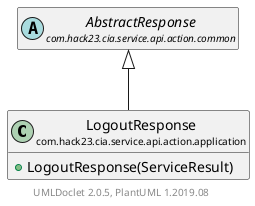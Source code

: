 @startuml
    set namespaceSeparator none
    hide empty fields
    hide empty methods

    class "<size:14>LogoutResponse\n<size:10>com.hack23.cia.service.api.action.application" as com.hack23.cia.service.api.action.application.LogoutResponse [[LogoutResponse.html]] {
        +LogoutResponse(ServiceResult)
    }

    abstract class "<size:14>AbstractResponse\n<size:10>com.hack23.cia.service.api.action.common" as com.hack23.cia.service.api.action.common.AbstractResponse [[../common/AbstractResponse.html]]

    com.hack23.cia.service.api.action.common.AbstractResponse <|-- com.hack23.cia.service.api.action.application.LogoutResponse

    center footer UMLDoclet 2.0.5, PlantUML 1.2019.08
@enduml
